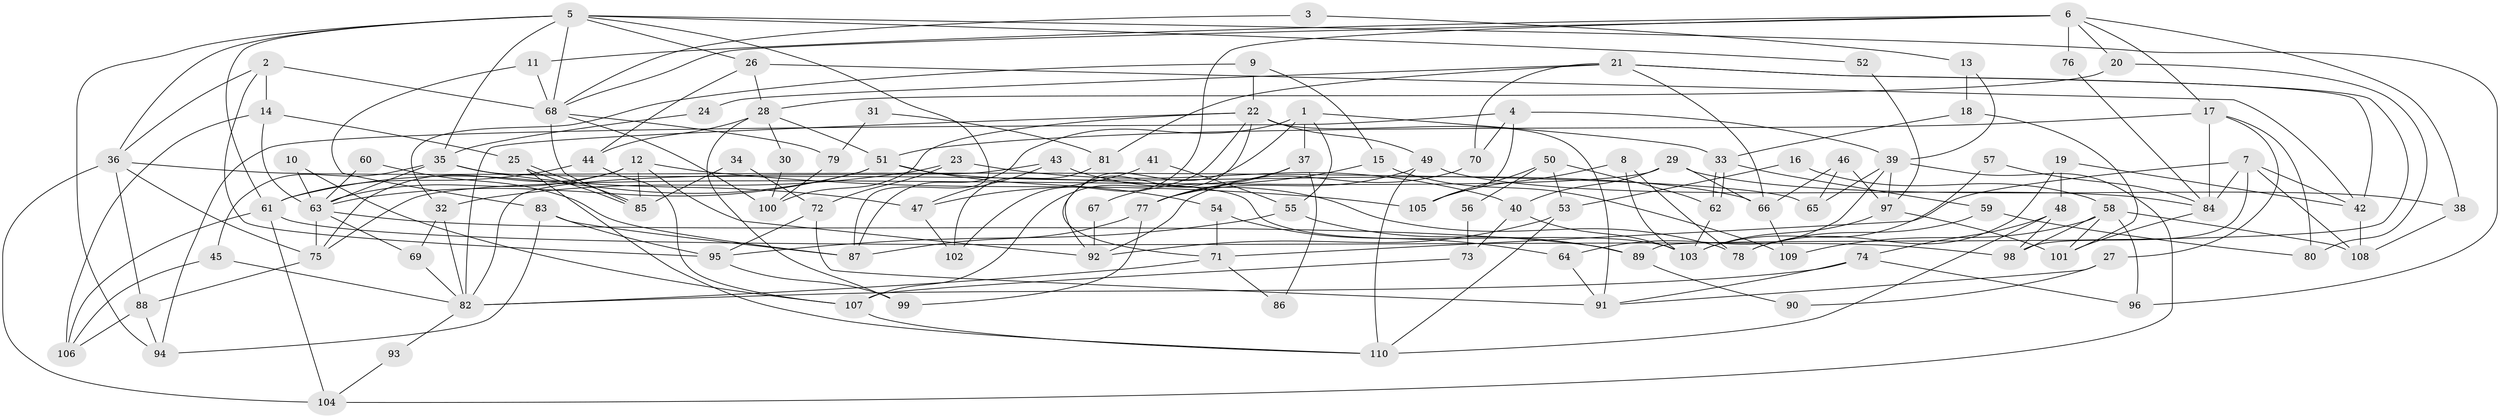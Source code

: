 // Generated by graph-tools (version 1.1) at 2025/14/03/09/25 04:14:50]
// undirected, 110 vertices, 220 edges
graph export_dot {
graph [start="1"]
  node [color=gray90,style=filled];
  1;
  2;
  3;
  4;
  5;
  6;
  7;
  8;
  9;
  10;
  11;
  12;
  13;
  14;
  15;
  16;
  17;
  18;
  19;
  20;
  21;
  22;
  23;
  24;
  25;
  26;
  27;
  28;
  29;
  30;
  31;
  32;
  33;
  34;
  35;
  36;
  37;
  38;
  39;
  40;
  41;
  42;
  43;
  44;
  45;
  46;
  47;
  48;
  49;
  50;
  51;
  52;
  53;
  54;
  55;
  56;
  57;
  58;
  59;
  60;
  61;
  62;
  63;
  64;
  65;
  66;
  67;
  68;
  69;
  70;
  71;
  72;
  73;
  74;
  75;
  76;
  77;
  78;
  79;
  80;
  81;
  82;
  83;
  84;
  85;
  86;
  87;
  88;
  89;
  90;
  91;
  92;
  93;
  94;
  95;
  96;
  97;
  98;
  99;
  100;
  101;
  102;
  103;
  104;
  105;
  106;
  107;
  108;
  109;
  110;
  1 -- 55;
  1 -- 87;
  1 -- 33;
  1 -- 37;
  1 -- 92;
  2 -- 14;
  2 -- 36;
  2 -- 68;
  2 -- 95;
  3 -- 68;
  3 -- 13;
  4 -- 70;
  4 -- 39;
  4 -- 94;
  4 -- 105;
  5 -- 61;
  5 -- 26;
  5 -- 35;
  5 -- 36;
  5 -- 52;
  5 -- 68;
  5 -- 87;
  5 -- 94;
  5 -- 96;
  6 -- 68;
  6 -- 11;
  6 -- 17;
  6 -- 20;
  6 -- 38;
  6 -- 76;
  6 -- 102;
  7 -- 42;
  7 -- 84;
  7 -- 71;
  7 -- 98;
  7 -- 108;
  8 -- 103;
  8 -- 105;
  8 -- 78;
  9 -- 32;
  9 -- 22;
  9 -- 15;
  10 -- 107;
  10 -- 63;
  11 -- 68;
  11 -- 83;
  12 -- 85;
  12 -- 75;
  12 -- 63;
  12 -- 92;
  12 -- 105;
  13 -- 39;
  13 -- 18;
  14 -- 106;
  14 -- 63;
  14 -- 25;
  15 -- 109;
  15 -- 77;
  16 -- 53;
  16 -- 58;
  17 -- 51;
  17 -- 27;
  17 -- 80;
  17 -- 84;
  18 -- 33;
  18 -- 101;
  19 -- 42;
  19 -- 48;
  19 -- 78;
  20 -- 80;
  20 -- 28;
  21 -- 66;
  21 -- 42;
  21 -- 24;
  21 -- 70;
  21 -- 81;
  21 -- 89;
  22 -- 91;
  22 -- 82;
  22 -- 49;
  22 -- 71;
  22 -- 100;
  22 -- 107;
  23 -- 72;
  23 -- 32;
  23 -- 40;
  24 -- 35;
  25 -- 85;
  25 -- 85;
  25 -- 110;
  26 -- 28;
  26 -- 44;
  26 -- 42;
  27 -- 91;
  27 -- 90;
  28 -- 51;
  28 -- 30;
  28 -- 44;
  28 -- 99;
  29 -- 75;
  29 -- 40;
  29 -- 38;
  29 -- 66;
  30 -- 100;
  31 -- 79;
  31 -- 81;
  32 -- 82;
  32 -- 69;
  33 -- 62;
  33 -- 62;
  33 -- 59;
  34 -- 85;
  34 -- 72;
  35 -- 63;
  35 -- 45;
  35 -- 47;
  35 -- 103;
  36 -- 88;
  36 -- 65;
  36 -- 75;
  36 -- 104;
  37 -- 77;
  37 -- 67;
  37 -- 86;
  38 -- 108;
  39 -- 97;
  39 -- 104;
  39 -- 64;
  39 -- 65;
  40 -- 103;
  40 -- 73;
  41 -- 47;
  41 -- 55;
  42 -- 108;
  43 -- 82;
  43 -- 78;
  43 -- 47;
  44 -- 107;
  44 -- 61;
  45 -- 106;
  45 -- 82;
  46 -- 65;
  46 -- 97;
  46 -- 66;
  47 -- 102;
  48 -- 74;
  48 -- 110;
  48 -- 98;
  49 -- 77;
  49 -- 84;
  49 -- 110;
  50 -- 53;
  50 -- 105;
  50 -- 56;
  50 -- 62;
  51 -- 66;
  51 -- 61;
  51 -- 54;
  51 -- 63;
  52 -- 97;
  53 -- 110;
  53 -- 92;
  54 -- 71;
  54 -- 64;
  55 -- 95;
  55 -- 89;
  56 -- 73;
  57 -- 84;
  57 -- 103;
  58 -- 98;
  58 -- 108;
  58 -- 96;
  58 -- 101;
  58 -- 109;
  59 -- 78;
  59 -- 80;
  60 -- 87;
  60 -- 63;
  61 -- 98;
  61 -- 104;
  61 -- 106;
  62 -- 103;
  63 -- 69;
  63 -- 75;
  63 -- 89;
  64 -- 91;
  66 -- 109;
  67 -- 92;
  68 -- 79;
  68 -- 85;
  68 -- 100;
  69 -- 82;
  70 -- 92;
  71 -- 82;
  71 -- 86;
  72 -- 95;
  72 -- 91;
  73 -- 107;
  74 -- 96;
  74 -- 82;
  74 -- 91;
  75 -- 88;
  76 -- 84;
  77 -- 99;
  77 -- 87;
  79 -- 100;
  81 -- 102;
  82 -- 93;
  83 -- 87;
  83 -- 94;
  83 -- 95;
  84 -- 101;
  88 -- 94;
  88 -- 106;
  89 -- 90;
  93 -- 104;
  95 -- 99;
  97 -- 103;
  97 -- 101;
  107 -- 110;
}
